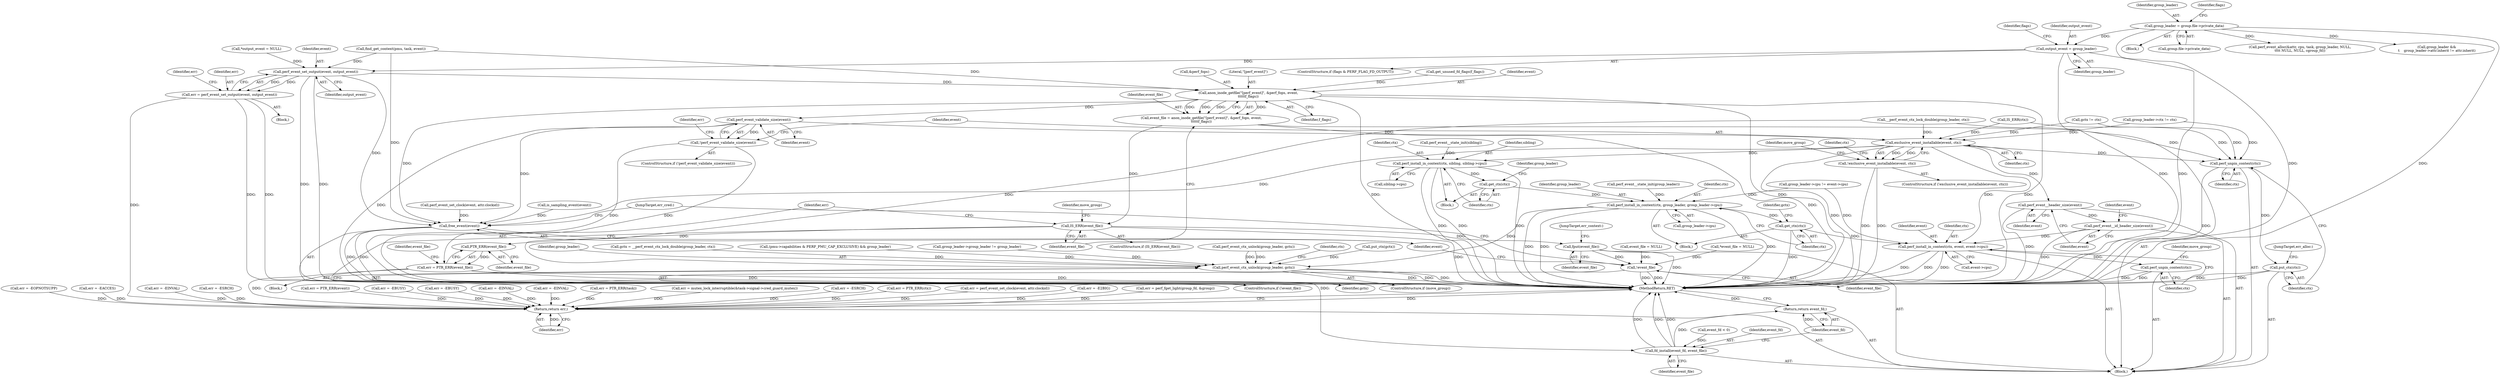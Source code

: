digraph "0_linux_321027c1fe77f892f4ea07846aeae08cefbbb290@pointer" {
"1000302" [label="(Call,output_event = group_leader)"];
"1000291" [label="(Call,group_leader = group.file->private_data)"];
"1000589" [label="(Call,perf_event_set_output(event, output_event))"];
"1000587" [label="(Call,err = perf_event_set_output(event, output_event))"];
"1000856" [label="(Return,return err;)"];
"1000597" [label="(Call,anon_inode_getfile(\"[perf_event]\", &perf_fops, event,\n\t\t\t\t\tf_flags))"];
"1000595" [label="(Call,event_file = anon_inode_getfile(\"[perf_event]\", &perf_fops, event,\n\t\t\t\t\tf_flags))"];
"1000604" [label="(Call,IS_ERR(event_file))"];
"1000609" [label="(Call,PTR_ERR(event_file))"];
"1000607" [label="(Call,err = PTR_ERR(event_file))"];
"1000804" [label="(Call,fd_install(event_fd, event_file))"];
"1000807" [label="(Return,return event_fd;)"];
"1000820" [label="(Call,fput(event_file))"];
"1000829" [label="(Call,!event_file)"];
"1000682" [label="(Call,perf_event_validate_size(event))"];
"1000681" [label="(Call,!perf_event_validate_size(event))"];
"1000692" [label="(Call,exclusive_event_installable(event, ctx))"];
"1000691" [label="(Call,!exclusive_event_installable(event, ctx))"];
"1000723" [label="(Call,perf_install_in_context(ctx, sibling, sibling->cpu))"];
"1000729" [label="(Call,get_ctx(ctx))"];
"1000733" [label="(Call,perf_install_in_context(ctx, group_leader, group_leader->cpu))"];
"1000739" [label="(Call,get_ctx(ctx))"];
"1000752" [label="(Call,perf_install_in_context(ctx, event, event->cpu))"];
"1000758" [label="(Call,perf_unpin_context(ctx))"];
"1000762" [label="(Call,perf_event_ctx_unlock(group_leader, gctx))"];
"1000743" [label="(Call,perf_event__header_size(event))"];
"1000745" [label="(Call,perf_event__id_header_size(event))"];
"1000823" [label="(Call,perf_unpin_context(ctx))"];
"1000825" [label="(Call,put_ctx(ctx))"];
"1000831" [label="(Call,free_event(event))"];
"1000405" [label="(Call,err = PTR_ERR(event))"];
"1000742" [label="(Identifier,gctx)"];
"1000596" [label="(Identifier,event_file)"];
"1000694" [label="(Identifier,ctx)"];
"1000720" [label="(Block,)"];
"1000569" [label="(Call,group_leader->ctx != ctx)"];
"1000709" [label="(Block,)"];
"1000826" [label="(Identifier,ctx)"];
"1000681" [label="(Call,!perf_event_validate_size(event))"];
"1000828" [label="(ControlStructure,if (!event_file))"];
"1000607" [label="(Call,err = PTR_ERR(event_file))"];
"1000515" [label="(Call,err = -EBUSY)"];
"1000761" [label="(Identifier,move_group)"];
"1000304" [label="(Identifier,group_leader)"];
"1000857" [label="(Identifier,err)"];
"1000698" [label="(Call,err = -EBUSY)"];
"1000763" [label="(Identifier,group_leader)"];
"1000618" [label="(Call,gctx = __perf_event_ctx_lock_double(group_leader, ctx))"];
"1000730" [label="(Identifier,ctx)"];
"1000758" [label="(Call,perf_unpin_context(ctx))"];
"1000648" [label="(Call,err = -EINVAL)"];
"1000705" [label="(Identifier,ctx)"];
"1000731" [label="(Call,perf_event__state_init(group_leader))"];
"1000507" [label="(Call,(pmu->capabilities & PERF_PMU_CAP_EXCLUSIVE) && group_leader)"];
"1000830" [label="(Identifier,event_file)"];
"1000856" [label="(Return,return err;)"];
"1000616" [label="(Identifier,move_group)"];
"1000807" [label="(Return,return event_fd;)"];
"1000599" [label="(Call,&perf_fops)"];
"1000611" [label="(Call,event_file = NULL)"];
"1000620" [label="(Call,__perf_event_ctx_lock_double(group_leader, ctx))"];
"1000745" [label="(Call,perf_event__id_header_size(event))"];
"1000740" [label="(Identifier,ctx)"];
"1000292" [label="(Identifier,group_leader)"];
"1000804" [label="(Call,fd_install(event_fd, event_file))"];
"1000806" [label="(Identifier,event_file)"];
"1000281" [label="(Block,)"];
"1000605" [label="(Identifier,event_file)"];
"1000739" [label="(Call,get_ctx(ctx))"];
"1000746" [label="(Identifier,event)"];
"1000528" [label="(Call,group_leader->group_leader != group_leader)"];
"1000680" [label="(ControlStructure,if (!perf_event_validate_size(event)))"];
"1000831" [label="(Call,free_event(event))"];
"1000587" [label="(Call,err = perf_event_set_output(event, output_event))"];
"1000824" [label="(Identifier,ctx)"];
"1000821" [label="(Identifier,event_file)"];
"1000603" [label="(ControlStructure,if (IS_ERR(event_file)))"];
"1000591" [label="(Identifier,output_event)"];
"1000820" [label="(Call,fput(event_file))"];
"1000764" [label="(Identifier,gctx)"];
"1000586" [label="(Block,)"];
"1000303" [label="(Identifier,output_event)"];
"1000827" [label="(JumpTarget,err_alloc:)"];
"1000734" [label="(Identifier,ctx)"];
"1000693" [label="(Identifier,event)"];
"1000302" [label="(Call,output_event = group_leader)"];
"1000858" [label="(MethodReturn,RET)"];
"1000808" [label="(Identifier,event_fd)"];
"1000755" [label="(Call,event->cpu)"];
"1000523" [label="(Call,err = -EINVAL)"];
"1000155" [label="(Call,*event_file = NULL)"];
"1000300" [label="(Identifier,flags)"];
"1000655" [label="(Call,perf_event_ctx_unlock(group_leader, gctx))"];
"1000291" [label="(Call,group_leader = group.file->private_data)"];
"1000724" [label="(Identifier,ctx)"];
"1000608" [label="(Identifier,err)"];
"1000293" [label="(Call,group.file->private_data)"];
"1000593" [label="(Identifier,err)"];
"1000749" [label="(Identifier,event)"];
"1000692" [label="(Call,exclusive_event_installable(event, ctx))"];
"1000331" [label="(Call,err = PTR_ERR(task))"];
"1000822" [label="(JumpTarget,err_context:)"];
"1000604" [label="(Call,IS_ERR(event_file))"];
"1000271" [label="(Call,event_fd < 0)"];
"1000729" [label="(Call,get_ctx(ctx))"];
"1000759" [label="(Identifier,ctx)"];
"1000610" [label="(Identifier,event_file)"];
"1000440" [label="(Call,perf_event_set_clock(event, attr.clockid))"];
"1000307" [label="(Identifier,flags)"];
"1000754" [label="(Identifier,event)"];
"1000498" [label="(Call,IS_ERR(ctx))"];
"1000760" [label="(ControlStructure,if (move_group))"];
"1000140" [label="(Block,)"];
"1000360" [label="(Call,err = mutex_lock_interruptible(&task->signal->cred_guard_mutex))"];
"1000630" [label="(Call,err = -ESRCH)"];
"1000391" [label="(Call,perf_event_alloc(&attr, cpu, task, group_leader, NULL,\n\t\t\t\t NULL, NULL, cgroup_fd))"];
"1000733" [label="(Call,perf_install_in_context(ctx, group_leader, group_leader->cpu))"];
"1000753" [label="(Identifier,ctx)"];
"1000743" [label="(Call,perf_event__header_size(event))"];
"1000829" [label="(Call,!event_file)"];
"1000598" [label="(Literal,\"[perf_event]\")"];
"1000752" [label="(Call,perf_install_in_context(ctx, event, event->cpu))"];
"1000493" [label="(Call,find_get_context(pmu, task, event))"];
"1000609" [label="(Call,PTR_ERR(event_file))"];
"1000768" [label="(Identifier,ctx)"];
"1000501" [label="(Call,err = PTR_ERR(ctx))"];
"1000597" [label="(Call,anon_inode_getfile(\"[perf_event]\", &perf_fops, event,\n\t\t\t\t\tf_flags))"];
"1000721" [label="(Call,perf_event__state_init(sibling))"];
"1000298" [label="(ControlStructure,if (flags & PERF_FLAG_FD_OUTPUT))"];
"1000438" [label="(Call,err = perf_event_set_clock(event, attr.clockid))"];
"1000588" [label="(Identifier,err)"];
"1000685" [label="(Call,err = -E2BIG)"];
"1000268" [label="(Call,get_unused_fd_flags(f_flags))"];
"1000732" [label="(Identifier,group_leader)"];
"1000282" [label="(Call,err = perf_fget_light(group_fd, &group))"];
"1000683" [label="(Identifier,event)"];
"1000833" [label="(JumpTarget,err_cred:)"];
"1000589" [label="(Call,perf_event_set_output(event, output_event))"];
"1000590" [label="(Identifier,event)"];
"1000602" [label="(Identifier,f_flags)"];
"1000823" [label="(Call,perf_unpin_context(ctx))"];
"1000690" [label="(ControlStructure,if (!exclusive_event_installable(event, ctx)))"];
"1000612" [label="(Identifier,event_file)"];
"1000736" [label="(Call,group_leader->cpu)"];
"1000805" [label="(Identifier,event_fd)"];
"1000146" [label="(Call,*output_event = NULL)"];
"1000595" [label="(Call,event_file = anon_inode_getfile(\"[perf_event]\", &perf_fops, event,\n\t\t\t\t\tf_flags))"];
"1000832" [label="(Identifier,event)"];
"1000558" [label="(Call,group_leader->cpu != event->cpu)"];
"1000741" [label="(Call,put_ctx(gctx))"];
"1000423" [label="(Call,err = -EOPNOTSUPP)"];
"1000372" [label="(Call,err = -EACCES)"];
"1000682" [label="(Call,perf_event_validate_size(event))"];
"1000691" [label="(Call,!exclusive_event_installable(event, ctx))"];
"1000411" [label="(Call,is_sampling_event(event))"];
"1000601" [label="(Identifier,event)"];
"1000723" [label="(Call,perf_install_in_context(ctx, sibling, sibling->cpu))"];
"1000697" [label="(Identifier,move_group)"];
"1000825" [label="(Call,put_ctx(ctx))"];
"1000726" [label="(Call,sibling->cpu)"];
"1000339" [label="(Call,group_leader &&\n\t    group_leader->attr.inherit != attr.inherit)"];
"1000744" [label="(Identifier,event)"];
"1000351" [label="(Call,err = -EINVAL)"];
"1000606" [label="(Block,)"];
"1000686" [label="(Identifier,err)"];
"1000644" [label="(Call,gctx != ctx)"];
"1000735" [label="(Identifier,group_leader)"];
"1000675" [label="(Call,err = -ESRCH)"];
"1000725" [label="(Identifier,sibling)"];
"1000762" [label="(Call,perf_event_ctx_unlock(group_leader, gctx))"];
"1000302" -> "1000298"  [label="AST: "];
"1000302" -> "1000304"  [label="CFG: "];
"1000303" -> "1000302"  [label="AST: "];
"1000304" -> "1000302"  [label="AST: "];
"1000307" -> "1000302"  [label="CFG: "];
"1000302" -> "1000858"  [label="DDG: "];
"1000302" -> "1000858"  [label="DDG: "];
"1000291" -> "1000302"  [label="DDG: "];
"1000302" -> "1000589"  [label="DDG: "];
"1000291" -> "1000281"  [label="AST: "];
"1000291" -> "1000293"  [label="CFG: "];
"1000292" -> "1000291"  [label="AST: "];
"1000293" -> "1000291"  [label="AST: "];
"1000300" -> "1000291"  [label="CFG: "];
"1000291" -> "1000858"  [label="DDG: "];
"1000291" -> "1000858"  [label="DDG: "];
"1000291" -> "1000339"  [label="DDG: "];
"1000291" -> "1000391"  [label="DDG: "];
"1000589" -> "1000587"  [label="AST: "];
"1000589" -> "1000591"  [label="CFG: "];
"1000590" -> "1000589"  [label="AST: "];
"1000591" -> "1000589"  [label="AST: "];
"1000587" -> "1000589"  [label="CFG: "];
"1000589" -> "1000858"  [label="DDG: "];
"1000589" -> "1000858"  [label="DDG: "];
"1000589" -> "1000587"  [label="DDG: "];
"1000589" -> "1000587"  [label="DDG: "];
"1000493" -> "1000589"  [label="DDG: "];
"1000146" -> "1000589"  [label="DDG: "];
"1000589" -> "1000597"  [label="DDG: "];
"1000589" -> "1000831"  [label="DDG: "];
"1000587" -> "1000586"  [label="AST: "];
"1000588" -> "1000587"  [label="AST: "];
"1000593" -> "1000587"  [label="CFG: "];
"1000587" -> "1000858"  [label="DDG: "];
"1000587" -> "1000858"  [label="DDG: "];
"1000587" -> "1000856"  [label="DDG: "];
"1000856" -> "1000140"  [label="AST: "];
"1000856" -> "1000857"  [label="CFG: "];
"1000857" -> "1000856"  [label="AST: "];
"1000858" -> "1000856"  [label="CFG: "];
"1000856" -> "1000858"  [label="DDG: "];
"1000857" -> "1000856"  [label="DDG: "];
"1000675" -> "1000856"  [label="DDG: "];
"1000360" -> "1000856"  [label="DDG: "];
"1000523" -> "1000856"  [label="DDG: "];
"1000630" -> "1000856"  [label="DDG: "];
"1000515" -> "1000856"  [label="DDG: "];
"1000423" -> "1000856"  [label="DDG: "];
"1000405" -> "1000856"  [label="DDG: "];
"1000351" -> "1000856"  [label="DDG: "];
"1000438" -> "1000856"  [label="DDG: "];
"1000282" -> "1000856"  [label="DDG: "];
"1000607" -> "1000856"  [label="DDG: "];
"1000331" -> "1000856"  [label="DDG: "];
"1000698" -> "1000856"  [label="DDG: "];
"1000501" -> "1000856"  [label="DDG: "];
"1000372" -> "1000856"  [label="DDG: "];
"1000648" -> "1000856"  [label="DDG: "];
"1000685" -> "1000856"  [label="DDG: "];
"1000597" -> "1000595"  [label="AST: "];
"1000597" -> "1000602"  [label="CFG: "];
"1000598" -> "1000597"  [label="AST: "];
"1000599" -> "1000597"  [label="AST: "];
"1000601" -> "1000597"  [label="AST: "];
"1000602" -> "1000597"  [label="AST: "];
"1000595" -> "1000597"  [label="CFG: "];
"1000597" -> "1000858"  [label="DDG: "];
"1000597" -> "1000858"  [label="DDG: "];
"1000597" -> "1000858"  [label="DDG: "];
"1000597" -> "1000595"  [label="DDG: "];
"1000597" -> "1000595"  [label="DDG: "];
"1000597" -> "1000595"  [label="DDG: "];
"1000597" -> "1000595"  [label="DDG: "];
"1000493" -> "1000597"  [label="DDG: "];
"1000268" -> "1000597"  [label="DDG: "];
"1000597" -> "1000682"  [label="DDG: "];
"1000597" -> "1000831"  [label="DDG: "];
"1000595" -> "1000140"  [label="AST: "];
"1000596" -> "1000595"  [label="AST: "];
"1000605" -> "1000595"  [label="CFG: "];
"1000595" -> "1000858"  [label="DDG: "];
"1000595" -> "1000604"  [label="DDG: "];
"1000604" -> "1000603"  [label="AST: "];
"1000604" -> "1000605"  [label="CFG: "];
"1000605" -> "1000604"  [label="AST: "];
"1000608" -> "1000604"  [label="CFG: "];
"1000616" -> "1000604"  [label="CFG: "];
"1000604" -> "1000858"  [label="DDG: "];
"1000604" -> "1000609"  [label="DDG: "];
"1000604" -> "1000804"  [label="DDG: "];
"1000604" -> "1000820"  [label="DDG: "];
"1000609" -> "1000607"  [label="AST: "];
"1000609" -> "1000610"  [label="CFG: "];
"1000610" -> "1000609"  [label="AST: "];
"1000607" -> "1000609"  [label="CFG: "];
"1000609" -> "1000607"  [label="DDG: "];
"1000607" -> "1000606"  [label="AST: "];
"1000608" -> "1000607"  [label="AST: "];
"1000612" -> "1000607"  [label="CFG: "];
"1000607" -> "1000858"  [label="DDG: "];
"1000607" -> "1000858"  [label="DDG: "];
"1000804" -> "1000140"  [label="AST: "];
"1000804" -> "1000806"  [label="CFG: "];
"1000805" -> "1000804"  [label="AST: "];
"1000806" -> "1000804"  [label="AST: "];
"1000808" -> "1000804"  [label="CFG: "];
"1000804" -> "1000858"  [label="DDG: "];
"1000804" -> "1000858"  [label="DDG: "];
"1000804" -> "1000858"  [label="DDG: "];
"1000271" -> "1000804"  [label="DDG: "];
"1000804" -> "1000807"  [label="DDG: "];
"1000807" -> "1000140"  [label="AST: "];
"1000807" -> "1000808"  [label="CFG: "];
"1000808" -> "1000807"  [label="AST: "];
"1000858" -> "1000807"  [label="CFG: "];
"1000807" -> "1000858"  [label="DDG: "];
"1000808" -> "1000807"  [label="DDG: "];
"1000820" -> "1000140"  [label="AST: "];
"1000820" -> "1000821"  [label="CFG: "];
"1000821" -> "1000820"  [label="AST: "];
"1000822" -> "1000820"  [label="CFG: "];
"1000820" -> "1000858"  [label="DDG: "];
"1000820" -> "1000829"  [label="DDG: "];
"1000829" -> "1000828"  [label="AST: "];
"1000829" -> "1000830"  [label="CFG: "];
"1000830" -> "1000829"  [label="AST: "];
"1000832" -> "1000829"  [label="CFG: "];
"1000833" -> "1000829"  [label="CFG: "];
"1000829" -> "1000858"  [label="DDG: "];
"1000829" -> "1000858"  [label="DDG: "];
"1000155" -> "1000829"  [label="DDG: "];
"1000611" -> "1000829"  [label="DDG: "];
"1000682" -> "1000681"  [label="AST: "];
"1000682" -> "1000683"  [label="CFG: "];
"1000683" -> "1000682"  [label="AST: "];
"1000681" -> "1000682"  [label="CFG: "];
"1000682" -> "1000858"  [label="DDG: "];
"1000682" -> "1000681"  [label="DDG: "];
"1000682" -> "1000692"  [label="DDG: "];
"1000682" -> "1000831"  [label="DDG: "];
"1000681" -> "1000680"  [label="AST: "];
"1000686" -> "1000681"  [label="CFG: "];
"1000693" -> "1000681"  [label="CFG: "];
"1000681" -> "1000858"  [label="DDG: "];
"1000681" -> "1000858"  [label="DDG: "];
"1000692" -> "1000691"  [label="AST: "];
"1000692" -> "1000694"  [label="CFG: "];
"1000693" -> "1000692"  [label="AST: "];
"1000694" -> "1000692"  [label="AST: "];
"1000691" -> "1000692"  [label="CFG: "];
"1000692" -> "1000858"  [label="DDG: "];
"1000692" -> "1000691"  [label="DDG: "];
"1000692" -> "1000691"  [label="DDG: "];
"1000620" -> "1000692"  [label="DDG: "];
"1000644" -> "1000692"  [label="DDG: "];
"1000498" -> "1000692"  [label="DDG: "];
"1000569" -> "1000692"  [label="DDG: "];
"1000692" -> "1000723"  [label="DDG: "];
"1000692" -> "1000743"  [label="DDG: "];
"1000692" -> "1000752"  [label="DDG: "];
"1000692" -> "1000823"  [label="DDG: "];
"1000692" -> "1000831"  [label="DDG: "];
"1000691" -> "1000690"  [label="AST: "];
"1000697" -> "1000691"  [label="CFG: "];
"1000705" -> "1000691"  [label="CFG: "];
"1000691" -> "1000858"  [label="DDG: "];
"1000691" -> "1000858"  [label="DDG: "];
"1000723" -> "1000720"  [label="AST: "];
"1000723" -> "1000726"  [label="CFG: "];
"1000724" -> "1000723"  [label="AST: "];
"1000725" -> "1000723"  [label="AST: "];
"1000726" -> "1000723"  [label="AST: "];
"1000730" -> "1000723"  [label="CFG: "];
"1000723" -> "1000858"  [label="DDG: "];
"1000723" -> "1000858"  [label="DDG: "];
"1000723" -> "1000858"  [label="DDG: "];
"1000721" -> "1000723"  [label="DDG: "];
"1000723" -> "1000729"  [label="DDG: "];
"1000729" -> "1000720"  [label="AST: "];
"1000729" -> "1000730"  [label="CFG: "];
"1000730" -> "1000729"  [label="AST: "];
"1000732" -> "1000729"  [label="CFG: "];
"1000729" -> "1000733"  [label="DDG: "];
"1000733" -> "1000709"  [label="AST: "];
"1000733" -> "1000736"  [label="CFG: "];
"1000734" -> "1000733"  [label="AST: "];
"1000735" -> "1000733"  [label="AST: "];
"1000736" -> "1000733"  [label="AST: "];
"1000740" -> "1000733"  [label="CFG: "];
"1000733" -> "1000858"  [label="DDG: "];
"1000733" -> "1000858"  [label="DDG: "];
"1000733" -> "1000858"  [label="DDG: "];
"1000731" -> "1000733"  [label="DDG: "];
"1000558" -> "1000733"  [label="DDG: "];
"1000733" -> "1000739"  [label="DDG: "];
"1000733" -> "1000762"  [label="DDG: "];
"1000739" -> "1000709"  [label="AST: "];
"1000739" -> "1000740"  [label="CFG: "];
"1000740" -> "1000739"  [label="AST: "];
"1000742" -> "1000739"  [label="CFG: "];
"1000739" -> "1000858"  [label="DDG: "];
"1000739" -> "1000752"  [label="DDG: "];
"1000752" -> "1000140"  [label="AST: "];
"1000752" -> "1000755"  [label="CFG: "];
"1000753" -> "1000752"  [label="AST: "];
"1000754" -> "1000752"  [label="AST: "];
"1000755" -> "1000752"  [label="AST: "];
"1000759" -> "1000752"  [label="CFG: "];
"1000752" -> "1000858"  [label="DDG: "];
"1000752" -> "1000858"  [label="DDG: "];
"1000752" -> "1000858"  [label="DDG: "];
"1000745" -> "1000752"  [label="DDG: "];
"1000558" -> "1000752"  [label="DDG: "];
"1000752" -> "1000758"  [label="DDG: "];
"1000758" -> "1000140"  [label="AST: "];
"1000758" -> "1000759"  [label="CFG: "];
"1000759" -> "1000758"  [label="AST: "];
"1000761" -> "1000758"  [label="CFG: "];
"1000758" -> "1000858"  [label="DDG: "];
"1000758" -> "1000858"  [label="DDG: "];
"1000762" -> "1000760"  [label="AST: "];
"1000762" -> "1000764"  [label="CFG: "];
"1000763" -> "1000762"  [label="AST: "];
"1000764" -> "1000762"  [label="AST: "];
"1000768" -> "1000762"  [label="CFG: "];
"1000762" -> "1000858"  [label="DDG: "];
"1000762" -> "1000858"  [label="DDG: "];
"1000762" -> "1000858"  [label="DDG: "];
"1000655" -> "1000762"  [label="DDG: "];
"1000655" -> "1000762"  [label="DDG: "];
"1000507" -> "1000762"  [label="DDG: "];
"1000620" -> "1000762"  [label="DDG: "];
"1000528" -> "1000762"  [label="DDG: "];
"1000741" -> "1000762"  [label="DDG: "];
"1000618" -> "1000762"  [label="DDG: "];
"1000743" -> "1000140"  [label="AST: "];
"1000743" -> "1000744"  [label="CFG: "];
"1000744" -> "1000743"  [label="AST: "];
"1000746" -> "1000743"  [label="CFG: "];
"1000743" -> "1000858"  [label="DDG: "];
"1000743" -> "1000745"  [label="DDG: "];
"1000745" -> "1000140"  [label="AST: "];
"1000745" -> "1000746"  [label="CFG: "];
"1000746" -> "1000745"  [label="AST: "];
"1000749" -> "1000745"  [label="CFG: "];
"1000745" -> "1000858"  [label="DDG: "];
"1000823" -> "1000140"  [label="AST: "];
"1000823" -> "1000824"  [label="CFG: "];
"1000824" -> "1000823"  [label="AST: "];
"1000826" -> "1000823"  [label="CFG: "];
"1000823" -> "1000858"  [label="DDG: "];
"1000620" -> "1000823"  [label="DDG: "];
"1000644" -> "1000823"  [label="DDG: "];
"1000498" -> "1000823"  [label="DDG: "];
"1000569" -> "1000823"  [label="DDG: "];
"1000823" -> "1000825"  [label="DDG: "];
"1000825" -> "1000140"  [label="AST: "];
"1000825" -> "1000826"  [label="CFG: "];
"1000826" -> "1000825"  [label="AST: "];
"1000827" -> "1000825"  [label="CFG: "];
"1000825" -> "1000858"  [label="DDG: "];
"1000825" -> "1000858"  [label="DDG: "];
"1000831" -> "1000828"  [label="AST: "];
"1000831" -> "1000832"  [label="CFG: "];
"1000832" -> "1000831"  [label="AST: "];
"1000833" -> "1000831"  [label="CFG: "];
"1000831" -> "1000858"  [label="DDG: "];
"1000831" -> "1000858"  [label="DDG: "];
"1000440" -> "1000831"  [label="DDG: "];
"1000493" -> "1000831"  [label="DDG: "];
"1000411" -> "1000831"  [label="DDG: "];
}
